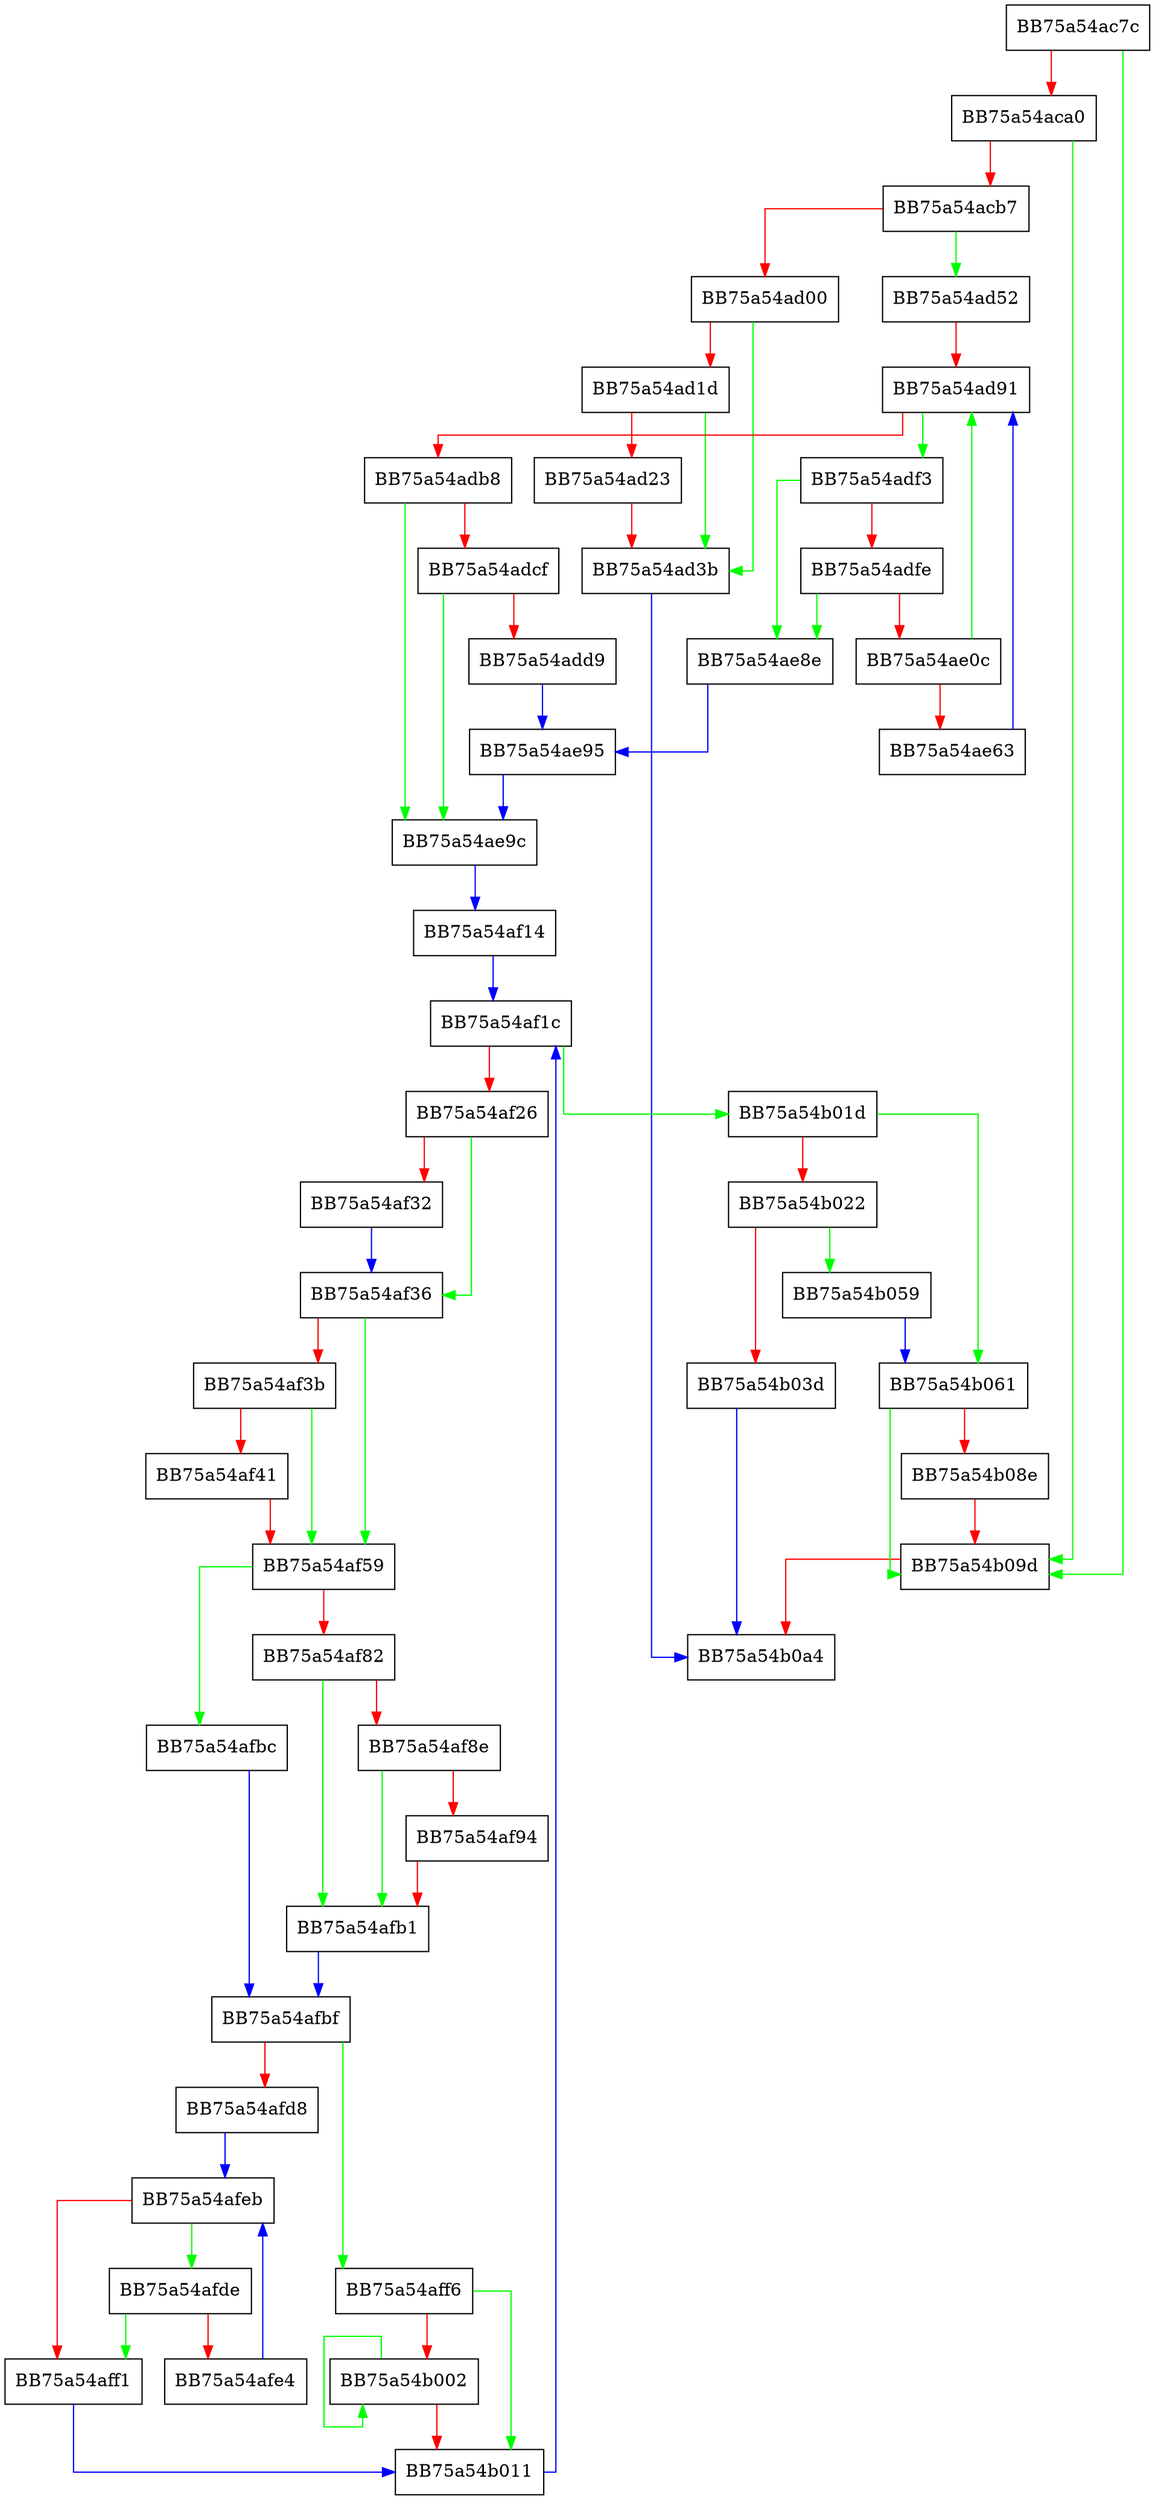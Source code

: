 digraph FastpathLoadBlobsFromStore {
  node [shape="box"];
  graph [splines=ortho];
  BB75a54ac7c -> BB75a54b09d [color="green"];
  BB75a54ac7c -> BB75a54aca0 [color="red"];
  BB75a54aca0 -> BB75a54b09d [color="green"];
  BB75a54aca0 -> BB75a54acb7 [color="red"];
  BB75a54acb7 -> BB75a54ad52 [color="green"];
  BB75a54acb7 -> BB75a54ad00 [color="red"];
  BB75a54ad00 -> BB75a54ad3b [color="green"];
  BB75a54ad00 -> BB75a54ad1d [color="red"];
  BB75a54ad1d -> BB75a54ad3b [color="green"];
  BB75a54ad1d -> BB75a54ad23 [color="red"];
  BB75a54ad23 -> BB75a54ad3b [color="red"];
  BB75a54ad3b -> BB75a54b0a4 [color="blue"];
  BB75a54ad52 -> BB75a54ad91 [color="red"];
  BB75a54ad91 -> BB75a54adf3 [color="green"];
  BB75a54ad91 -> BB75a54adb8 [color="red"];
  BB75a54adb8 -> BB75a54ae9c [color="green"];
  BB75a54adb8 -> BB75a54adcf [color="red"];
  BB75a54adcf -> BB75a54ae9c [color="green"];
  BB75a54adcf -> BB75a54add9 [color="red"];
  BB75a54add9 -> BB75a54ae95 [color="blue"];
  BB75a54adf3 -> BB75a54ae8e [color="green"];
  BB75a54adf3 -> BB75a54adfe [color="red"];
  BB75a54adfe -> BB75a54ae8e [color="green"];
  BB75a54adfe -> BB75a54ae0c [color="red"];
  BB75a54ae0c -> BB75a54ad91 [color="green"];
  BB75a54ae0c -> BB75a54ae63 [color="red"];
  BB75a54ae63 -> BB75a54ad91 [color="blue"];
  BB75a54ae8e -> BB75a54ae95 [color="blue"];
  BB75a54ae95 -> BB75a54ae9c [color="blue"];
  BB75a54ae9c -> BB75a54af14 [color="blue"];
  BB75a54af14 -> BB75a54af1c [color="blue"];
  BB75a54af1c -> BB75a54b01d [color="green"];
  BB75a54af1c -> BB75a54af26 [color="red"];
  BB75a54af26 -> BB75a54af36 [color="green"];
  BB75a54af26 -> BB75a54af32 [color="red"];
  BB75a54af32 -> BB75a54af36 [color="blue"];
  BB75a54af36 -> BB75a54af59 [color="green"];
  BB75a54af36 -> BB75a54af3b [color="red"];
  BB75a54af3b -> BB75a54af59 [color="green"];
  BB75a54af3b -> BB75a54af41 [color="red"];
  BB75a54af41 -> BB75a54af59 [color="red"];
  BB75a54af59 -> BB75a54afbc [color="green"];
  BB75a54af59 -> BB75a54af82 [color="red"];
  BB75a54af82 -> BB75a54afb1 [color="green"];
  BB75a54af82 -> BB75a54af8e [color="red"];
  BB75a54af8e -> BB75a54afb1 [color="green"];
  BB75a54af8e -> BB75a54af94 [color="red"];
  BB75a54af94 -> BB75a54afb1 [color="red"];
  BB75a54afb1 -> BB75a54afbf [color="blue"];
  BB75a54afbc -> BB75a54afbf [color="blue"];
  BB75a54afbf -> BB75a54aff6 [color="green"];
  BB75a54afbf -> BB75a54afd8 [color="red"];
  BB75a54afd8 -> BB75a54afeb [color="blue"];
  BB75a54afde -> BB75a54aff1 [color="green"];
  BB75a54afde -> BB75a54afe4 [color="red"];
  BB75a54afe4 -> BB75a54afeb [color="blue"];
  BB75a54afeb -> BB75a54afde [color="green"];
  BB75a54afeb -> BB75a54aff1 [color="red"];
  BB75a54aff1 -> BB75a54b011 [color="blue"];
  BB75a54aff6 -> BB75a54b011 [color="green"];
  BB75a54aff6 -> BB75a54b002 [color="red"];
  BB75a54b002 -> BB75a54b002 [color="green"];
  BB75a54b002 -> BB75a54b011 [color="red"];
  BB75a54b011 -> BB75a54af1c [color="blue"];
  BB75a54b01d -> BB75a54b061 [color="green"];
  BB75a54b01d -> BB75a54b022 [color="red"];
  BB75a54b022 -> BB75a54b059 [color="green"];
  BB75a54b022 -> BB75a54b03d [color="red"];
  BB75a54b03d -> BB75a54b0a4 [color="blue"];
  BB75a54b059 -> BB75a54b061 [color="blue"];
  BB75a54b061 -> BB75a54b09d [color="green"];
  BB75a54b061 -> BB75a54b08e [color="red"];
  BB75a54b08e -> BB75a54b09d [color="red"];
  BB75a54b09d -> BB75a54b0a4 [color="red"];
}